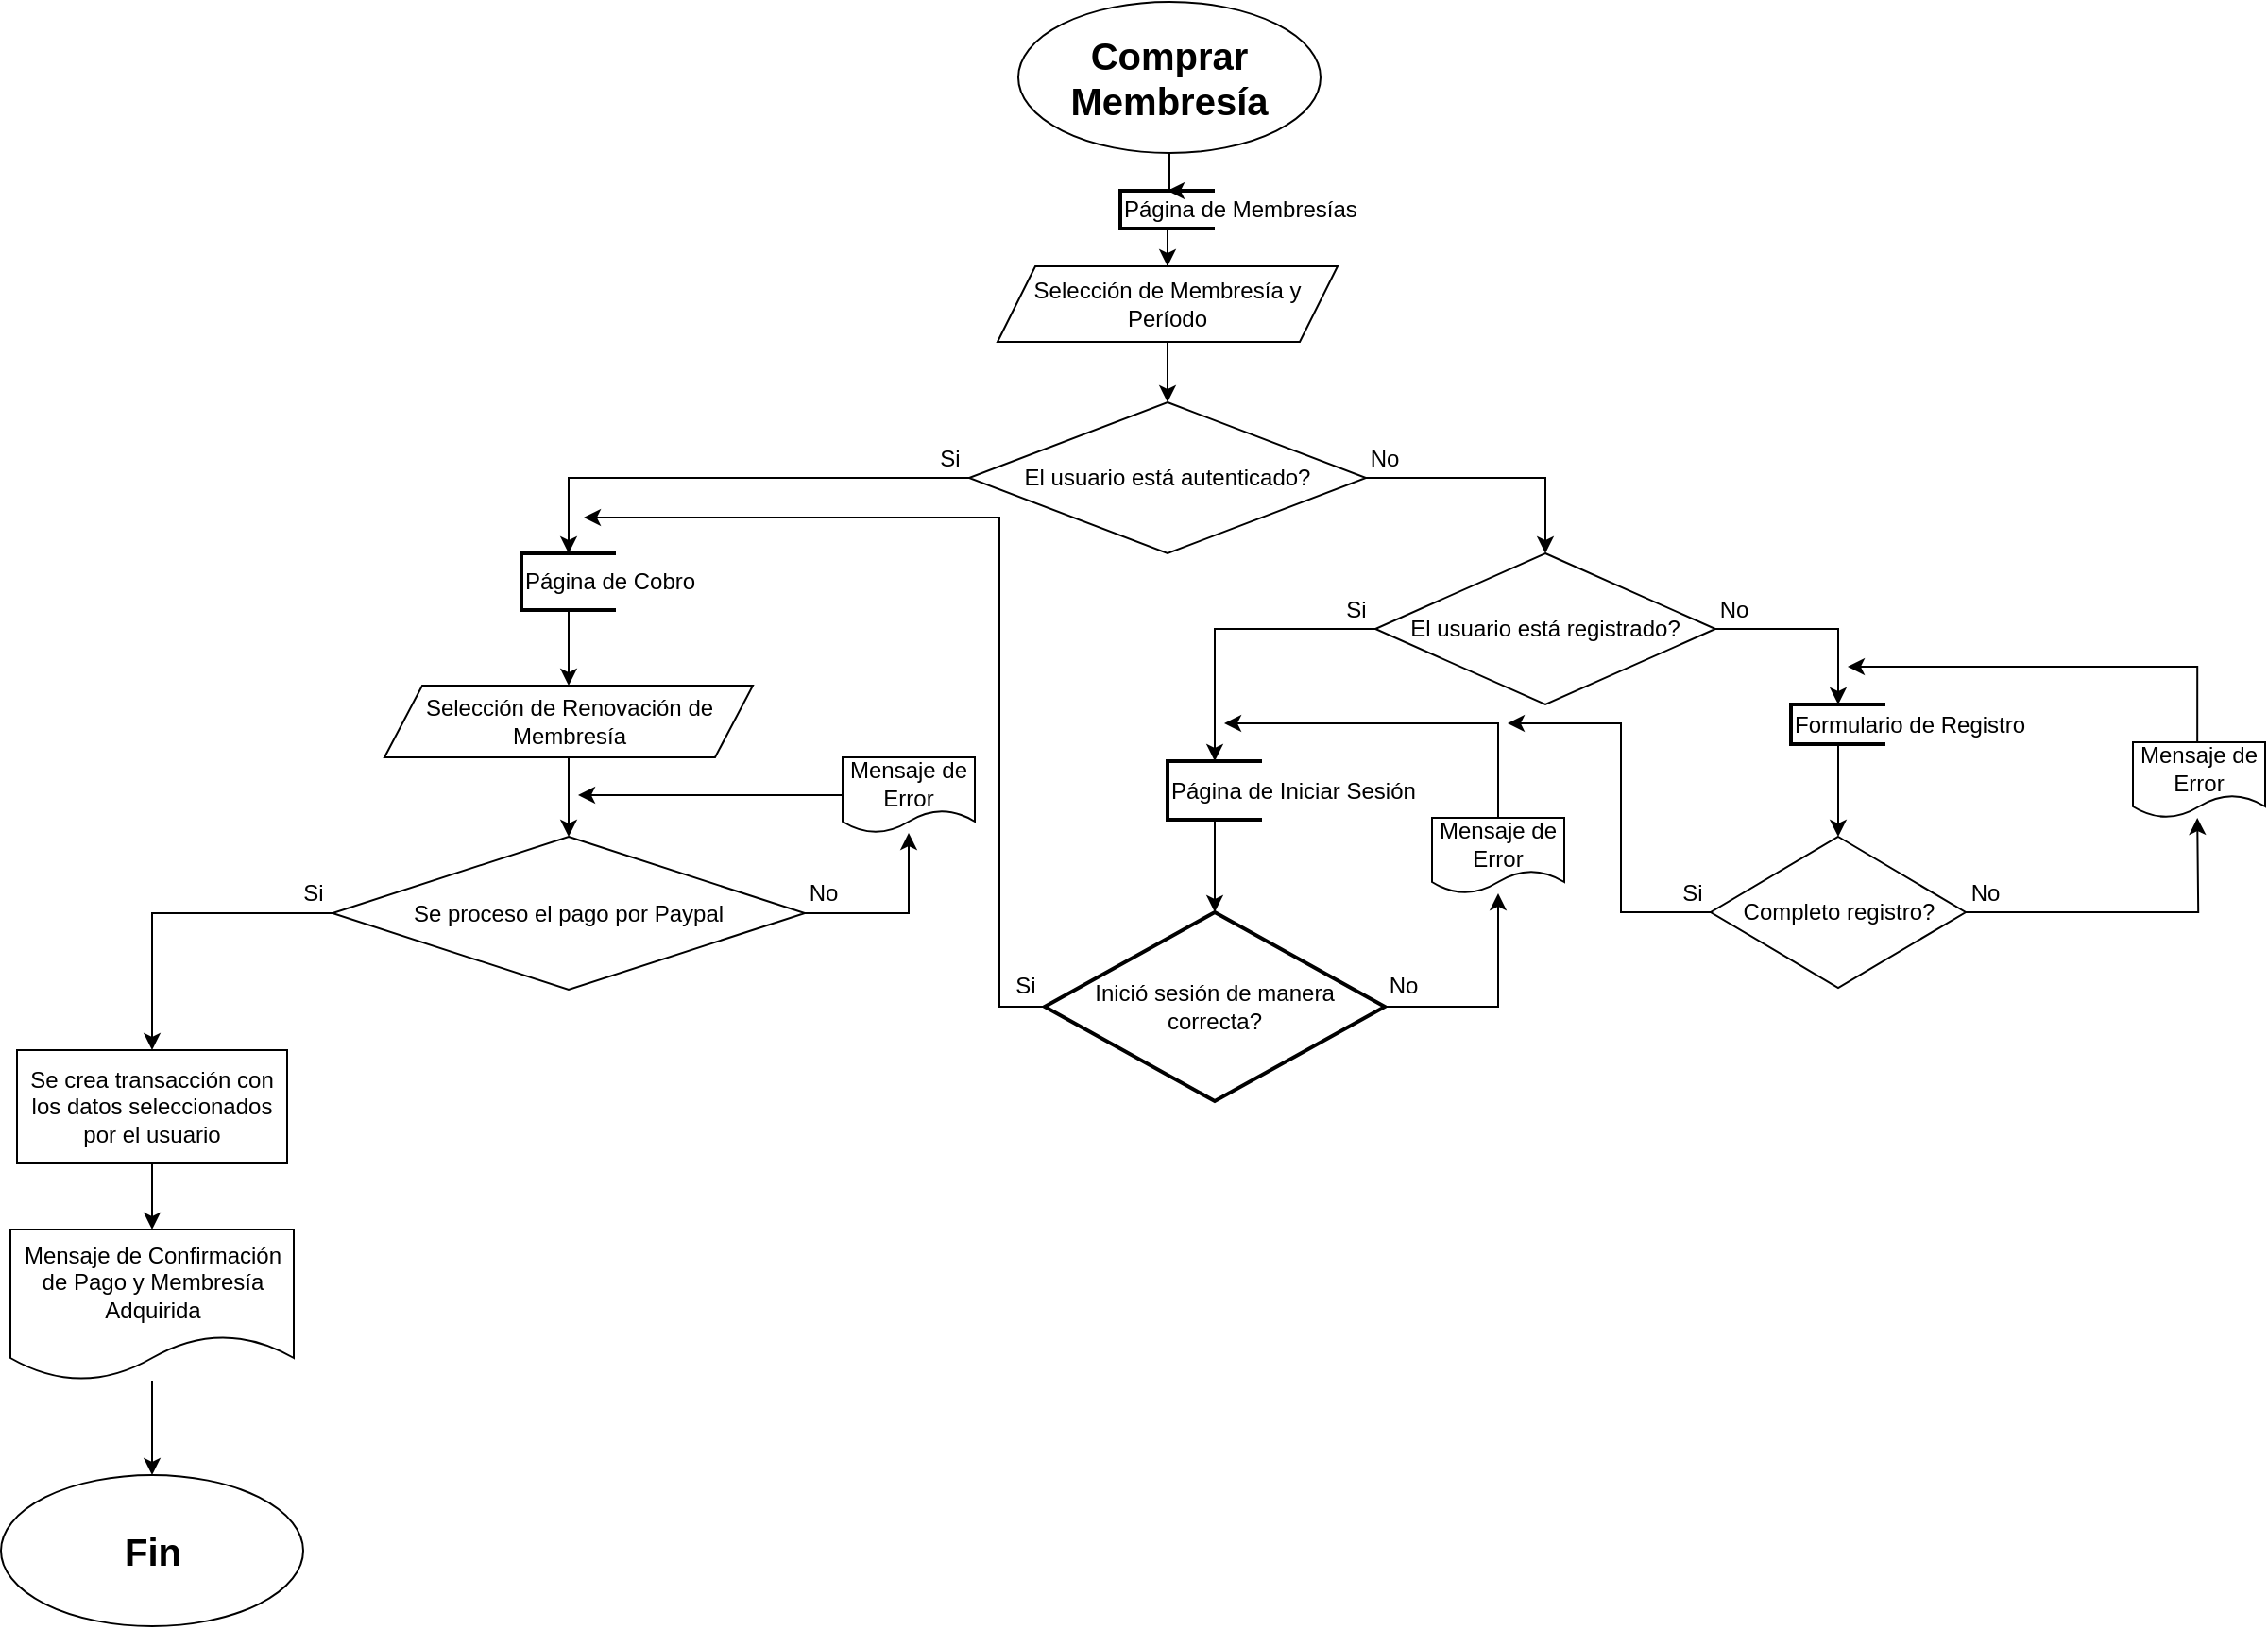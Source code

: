 <mxfile version="21.7.5" type="github">
  <diagram name="Page-1" id="yc520S285fIfnYpyq5dQ">
    <mxGraphModel dx="2080" dy="478" grid="1" gridSize="10" guides="1" tooltips="1" connect="1" arrows="1" fold="1" page="1" pageScale="1" pageWidth="1200" pageHeight="1169" math="0" shadow="0">
      <root>
        <mxCell id="0" />
        <mxCell id="1" parent="0" />
        <mxCell id="NAVXKliJI1FKaE1Nxbga-1" value="Comprar Membresía" style="ellipse;whiteSpace=wrap;html=1;fontSize=20;fontStyle=1" parent="1" vertex="1">
          <mxGeometry x="520" y="30" width="160" height="80" as="geometry" />
        </mxCell>
        <mxCell id="yyUsBIvHMFdUN7dhFQf3-10" style="edgeStyle=orthogonalEdgeStyle;rounded=0;orthogonalLoop=1;jettySize=auto;html=1;entryX=0.5;entryY=0;entryDx=0;entryDy=0;" parent="1" source="yyUsBIvHMFdUN7dhFQf3-1" target="yyUsBIvHMFdUN7dhFQf3-3" edge="1">
          <mxGeometry relative="1" as="geometry" />
        </mxCell>
        <mxCell id="yyUsBIvHMFdUN7dhFQf3-44" style="edgeStyle=orthogonalEdgeStyle;rounded=0;orthogonalLoop=1;jettySize=auto;html=1;entryX=0.5;entryY=0;entryDx=0;entryDy=0;" parent="1" source="yyUsBIvHMFdUN7dhFQf3-68" target="yyUsBIvHMFdUN7dhFQf3-43" edge="1">
          <mxGeometry relative="1" as="geometry" />
        </mxCell>
        <mxCell id="yyUsBIvHMFdUN7dhFQf3-1" value="El usuario está autenticado?" style="rhombus;whiteSpace=wrap;html=1;" parent="1" vertex="1">
          <mxGeometry x="494" y="242" width="210" height="80" as="geometry" />
        </mxCell>
        <mxCell id="yyUsBIvHMFdUN7dhFQf3-8" style="edgeStyle=orthogonalEdgeStyle;rounded=0;orthogonalLoop=1;jettySize=auto;html=1;entryX=0.5;entryY=0;entryDx=0;entryDy=0;entryPerimeter=0;" parent="1" source="yyUsBIvHMFdUN7dhFQf3-3" target="yyUsBIvHMFdUN7dhFQf3-7" edge="1">
          <mxGeometry relative="1" as="geometry" />
        </mxCell>
        <mxCell id="yyUsBIvHMFdUN7dhFQf3-20" style="edgeStyle=orthogonalEdgeStyle;rounded=0;orthogonalLoop=1;jettySize=auto;html=1;entryX=0.5;entryY=0;entryDx=0;entryDy=0;entryPerimeter=0;" parent="1" source="yyUsBIvHMFdUN7dhFQf3-3" target="yyUsBIvHMFdUN7dhFQf3-18" edge="1">
          <mxGeometry relative="1" as="geometry" />
        </mxCell>
        <mxCell id="yyUsBIvHMFdUN7dhFQf3-3" value="El usuario está registrado?" style="rhombus;whiteSpace=wrap;html=1;" parent="1" vertex="1">
          <mxGeometry x="709" y="322" width="180" height="80" as="geometry" />
        </mxCell>
        <mxCell id="yyUsBIvHMFdUN7dhFQf3-11" value="" style="edgeStyle=orthogonalEdgeStyle;rounded=0;orthogonalLoop=1;jettySize=auto;html=1;" parent="1" source="yyUsBIvHMFdUN7dhFQf3-7" target="yyUsBIvHMFdUN7dhFQf3-9" edge="1">
          <mxGeometry relative="1" as="geometry" />
        </mxCell>
        <mxCell id="yyUsBIvHMFdUN7dhFQf3-7" value="Formulario de Registro" style="strokeWidth=2;html=1;shape=mxgraph.flowchart.annotation_1;align=left;pointerEvents=1;" parent="1" vertex="1">
          <mxGeometry x="929" y="402" width="50" height="21" as="geometry" />
        </mxCell>
        <mxCell id="yyUsBIvHMFdUN7dhFQf3-14" style="edgeStyle=orthogonalEdgeStyle;rounded=0;orthogonalLoop=1;jettySize=auto;html=1;" parent="1" source="yyUsBIvHMFdUN7dhFQf3-9" edge="1">
          <mxGeometry relative="1" as="geometry">
            <mxPoint x="1144.091" y="462" as="targetPoint" />
          </mxGeometry>
        </mxCell>
        <mxCell id="yyUsBIvHMFdUN7dhFQf3-27" style="edgeStyle=orthogonalEdgeStyle;rounded=0;orthogonalLoop=1;jettySize=auto;html=1;" parent="1" source="yyUsBIvHMFdUN7dhFQf3-9" edge="1">
          <mxGeometry relative="1" as="geometry">
            <mxPoint x="779" y="412" as="targetPoint" />
            <Array as="points">
              <mxPoint x="839" y="512" />
              <mxPoint x="839" y="412" />
            </Array>
          </mxGeometry>
        </mxCell>
        <mxCell id="yyUsBIvHMFdUN7dhFQf3-9" value="Completo registro?" style="rhombus;whiteSpace=wrap;html=1;" parent="1" vertex="1">
          <mxGeometry x="886.5" y="472" width="135" height="80" as="geometry" />
        </mxCell>
        <mxCell id="yyUsBIvHMFdUN7dhFQf3-12" value="No" style="text;html=1;strokeColor=none;fillColor=none;align=center;verticalAlign=middle;whiteSpace=wrap;rounded=0;" parent="1" vertex="1">
          <mxGeometry x="704" y="262" width="20" height="20" as="geometry" />
        </mxCell>
        <mxCell id="yyUsBIvHMFdUN7dhFQf3-15" style="edgeStyle=orthogonalEdgeStyle;rounded=0;orthogonalLoop=1;jettySize=auto;html=1;" parent="1" edge="1">
          <mxGeometry relative="1" as="geometry">
            <mxPoint x="959" y="382" as="targetPoint" />
            <mxPoint x="1144.091" y="422" as="sourcePoint" />
            <Array as="points">
              <mxPoint x="1144" y="382" />
            </Array>
          </mxGeometry>
        </mxCell>
        <mxCell id="yyUsBIvHMFdUN7dhFQf3-13" value="Mensaje de Error" style="shape=document;whiteSpace=wrap;html=1;boundedLbl=1;" parent="1" vertex="1">
          <mxGeometry x="1110" y="422" width="70" height="40" as="geometry" />
        </mxCell>
        <mxCell id="yyUsBIvHMFdUN7dhFQf3-16" value="No" style="text;html=1;strokeColor=none;fillColor=none;align=center;verticalAlign=middle;whiteSpace=wrap;rounded=0;" parent="1" vertex="1">
          <mxGeometry x="1021.5" y="492" width="20" height="20" as="geometry" />
        </mxCell>
        <mxCell id="yyUsBIvHMFdUN7dhFQf3-36" value="" style="edgeStyle=orthogonalEdgeStyle;rounded=0;orthogonalLoop=1;jettySize=auto;html=1;" parent="1" source="yyUsBIvHMFdUN7dhFQf3-18" target="yyUsBIvHMFdUN7dhFQf3-21" edge="1">
          <mxGeometry relative="1" as="geometry" />
        </mxCell>
        <mxCell id="yyUsBIvHMFdUN7dhFQf3-18" value="Página de Iniciar Sesión" style="strokeWidth=2;html=1;shape=mxgraph.flowchart.annotation_1;align=left;pointerEvents=1;" parent="1" vertex="1">
          <mxGeometry x="599" y="432" width="50" height="31" as="geometry" />
        </mxCell>
        <mxCell id="yyUsBIvHMFdUN7dhFQf3-24" style="edgeStyle=orthogonalEdgeStyle;rounded=0;orthogonalLoop=1;jettySize=auto;html=1;" parent="1" source="yyUsBIvHMFdUN7dhFQf3-21" target="yyUsBIvHMFdUN7dhFQf3-23" edge="1">
          <mxGeometry relative="1" as="geometry" />
        </mxCell>
        <mxCell id="yyUsBIvHMFdUN7dhFQf3-63" style="edgeStyle=orthogonalEdgeStyle;rounded=0;orthogonalLoop=1;jettySize=auto;html=1;" parent="1" source="yyUsBIvHMFdUN7dhFQf3-21" edge="1">
          <mxGeometry relative="1" as="geometry">
            <mxPoint x="290" y="303" as="targetPoint" />
            <Array as="points">
              <mxPoint x="510" y="562" />
              <mxPoint x="510" y="303" />
            </Array>
          </mxGeometry>
        </mxCell>
        <mxCell id="yyUsBIvHMFdUN7dhFQf3-21" value="Inició sesión de manera correcta?" style="strokeWidth=2;html=1;shape=mxgraph.flowchart.decision;whiteSpace=wrap;align=center;verticalAlign=middle;fontSize=12;" parent="1" vertex="1">
          <mxGeometry x="534" y="512" width="180" height="100" as="geometry" />
        </mxCell>
        <mxCell id="yyUsBIvHMFdUN7dhFQf3-26" style="edgeStyle=orthogonalEdgeStyle;rounded=0;orthogonalLoop=1;jettySize=auto;html=1;" parent="1" source="yyUsBIvHMFdUN7dhFQf3-23" edge="1">
          <mxGeometry relative="1" as="geometry">
            <mxPoint x="629" y="412" as="targetPoint" />
            <Array as="points">
              <mxPoint x="774" y="412" />
              <mxPoint x="629" y="412" />
            </Array>
          </mxGeometry>
        </mxCell>
        <mxCell id="yyUsBIvHMFdUN7dhFQf3-23" value="Mensaje de Error" style="shape=document;whiteSpace=wrap;html=1;boundedLbl=1;" parent="1" vertex="1">
          <mxGeometry x="739" y="462" width="70" height="40" as="geometry" />
        </mxCell>
        <mxCell id="yyUsBIvHMFdUN7dhFQf3-28" value="No" style="text;html=1;strokeColor=none;fillColor=none;align=center;verticalAlign=middle;whiteSpace=wrap;rounded=0;" parent="1" vertex="1">
          <mxGeometry x="889" y="342" width="20" height="20" as="geometry" />
        </mxCell>
        <mxCell id="yyUsBIvHMFdUN7dhFQf3-29" value="No" style="text;html=1;strokeColor=none;fillColor=none;align=center;verticalAlign=middle;whiteSpace=wrap;rounded=0;" parent="1" vertex="1">
          <mxGeometry x="714" y="541" width="20" height="20" as="geometry" />
        </mxCell>
        <mxCell id="yyUsBIvHMFdUN7dhFQf3-32" value="Si" style="text;html=1;strokeColor=none;fillColor=none;align=center;verticalAlign=middle;whiteSpace=wrap;rounded=0;" parent="1" vertex="1">
          <mxGeometry x="866.5" y="492" width="20" height="20" as="geometry" />
        </mxCell>
        <mxCell id="yyUsBIvHMFdUN7dhFQf3-34" value="Si" style="text;html=1;strokeColor=none;fillColor=none;align=center;verticalAlign=middle;whiteSpace=wrap;rounded=0;" parent="1" vertex="1">
          <mxGeometry x="689" y="342" width="20" height="20" as="geometry" />
        </mxCell>
        <mxCell id="yyUsBIvHMFdUN7dhFQf3-40" value="" style="edgeStyle=orthogonalEdgeStyle;rounded=0;orthogonalLoop=1;jettySize=auto;html=1;entryX=0.5;entryY=0;entryDx=0;entryDy=0;" parent="1" source="NAVXKliJI1FKaE1Nxbga-1" target="yyUsBIvHMFdUN7dhFQf3-38" edge="1">
          <mxGeometry relative="1" as="geometry">
            <mxPoint x="600" y="110" as="sourcePoint" />
            <mxPoint x="599" y="330" as="targetPoint" />
          </mxGeometry>
        </mxCell>
        <mxCell id="yyUsBIvHMFdUN7dhFQf3-66" value="" style="edgeStyle=orthogonalEdgeStyle;rounded=0;orthogonalLoop=1;jettySize=auto;html=1;" parent="1" source="yyUsBIvHMFdUN7dhFQf3-38" target="yyUsBIvHMFdUN7dhFQf3-64" edge="1">
          <mxGeometry relative="1" as="geometry" />
        </mxCell>
        <mxCell id="yyUsBIvHMFdUN7dhFQf3-38" value="Página de Membresías" style="strokeWidth=2;html=1;shape=mxgraph.flowchart.annotation_1;align=left;pointerEvents=1;" parent="1" vertex="1">
          <mxGeometry x="574" y="130" width="50" height="20" as="geometry" />
        </mxCell>
        <mxCell id="yyUsBIvHMFdUN7dhFQf3-55" style="edgeStyle=orthogonalEdgeStyle;rounded=0;orthogonalLoop=1;jettySize=auto;html=1;" parent="1" source="yyUsBIvHMFdUN7dhFQf3-43" target="yyUsBIvHMFdUN7dhFQf3-50" edge="1">
          <mxGeometry relative="1" as="geometry" />
        </mxCell>
        <mxCell id="yyUsBIvHMFdUN7dhFQf3-76" style="edgeStyle=orthogonalEdgeStyle;rounded=0;orthogonalLoop=1;jettySize=auto;html=1;entryX=0.5;entryY=0;entryDx=0;entryDy=0;" parent="1" source="yyUsBIvHMFdUN7dhFQf3-43" target="yyUsBIvHMFdUN7dhFQf3-71" edge="1">
          <mxGeometry relative="1" as="geometry" />
        </mxCell>
        <mxCell id="yyUsBIvHMFdUN7dhFQf3-43" value="Se proceso el pago por Paypal" style="rhombus;whiteSpace=wrap;html=1;" parent="1" vertex="1">
          <mxGeometry x="157" y="472" width="250" height="81" as="geometry" />
        </mxCell>
        <mxCell id="yyUsBIvHMFdUN7dhFQf3-48" value="" style="edgeStyle=orthogonalEdgeStyle;rounded=0;orthogonalLoop=1;jettySize=auto;html=1;entryX=0.5;entryY=0;entryDx=0;entryDy=0;" parent="1" source="yyUsBIvHMFdUN7dhFQf3-1" target="yyUsBIvHMFdUN7dhFQf3-47" edge="1">
          <mxGeometry relative="1" as="geometry">
            <mxPoint x="494" y="282" as="sourcePoint" />
            <mxPoint x="245" y="402" as="targetPoint" />
          </mxGeometry>
        </mxCell>
        <mxCell id="yyUsBIvHMFdUN7dhFQf3-47" value="Página de Cobro" style="strokeWidth=2;html=1;shape=mxgraph.flowchart.annotation_1;align=left;pointerEvents=1;" parent="1" vertex="1">
          <mxGeometry x="257" y="322" width="50" height="30" as="geometry" />
        </mxCell>
        <mxCell id="yyUsBIvHMFdUN7dhFQf3-53" style="edgeStyle=orthogonalEdgeStyle;rounded=0;orthogonalLoop=1;jettySize=auto;html=1;" parent="1" source="yyUsBIvHMFdUN7dhFQf3-50" edge="1">
          <mxGeometry relative="1" as="geometry">
            <mxPoint x="287" y="450" as="targetPoint" />
          </mxGeometry>
        </mxCell>
        <mxCell id="yyUsBIvHMFdUN7dhFQf3-50" value="Mensaje de Error" style="shape=document;whiteSpace=wrap;html=1;boundedLbl=1;" parent="1" vertex="1">
          <mxGeometry x="427" y="430" width="70" height="40" as="geometry" />
        </mxCell>
        <mxCell id="yyUsBIvHMFdUN7dhFQf3-56" value="No" style="text;html=1;strokeColor=none;fillColor=none;align=center;verticalAlign=middle;whiteSpace=wrap;rounded=0;" parent="1" vertex="1">
          <mxGeometry x="407" y="492" width="20" height="20" as="geometry" />
        </mxCell>
        <mxCell id="yyUsBIvHMFdUN7dhFQf3-58" value="Si" style="text;html=1;strokeColor=none;fillColor=none;align=center;verticalAlign=middle;whiteSpace=wrap;rounded=0;" parent="1" vertex="1">
          <mxGeometry x="474" y="262" width="20" height="20" as="geometry" />
        </mxCell>
        <mxCell id="yyUsBIvHMFdUN7dhFQf3-60" value="Si" style="text;html=1;strokeColor=none;fillColor=none;align=center;verticalAlign=middle;whiteSpace=wrap;rounded=0;" parent="1" vertex="1">
          <mxGeometry x="137" y="492" width="20" height="20" as="geometry" />
        </mxCell>
        <mxCell id="yyUsBIvHMFdUN7dhFQf3-65" style="edgeStyle=orthogonalEdgeStyle;rounded=0;orthogonalLoop=1;jettySize=auto;html=1;entryX=0.5;entryY=0;entryDx=0;entryDy=0;" parent="1" source="yyUsBIvHMFdUN7dhFQf3-64" target="yyUsBIvHMFdUN7dhFQf3-1" edge="1">
          <mxGeometry relative="1" as="geometry" />
        </mxCell>
        <mxCell id="yyUsBIvHMFdUN7dhFQf3-64" value="Selección de Membresía y Período" style="shape=parallelogram;perimeter=parallelogramPerimeter;whiteSpace=wrap;html=1;fixedSize=1;" parent="1" vertex="1">
          <mxGeometry x="509" y="170" width="180" height="40" as="geometry" />
        </mxCell>
        <mxCell id="yyUsBIvHMFdUN7dhFQf3-69" value="" style="edgeStyle=orthogonalEdgeStyle;rounded=0;orthogonalLoop=1;jettySize=auto;html=1;entryX=0.5;entryY=0;entryDx=0;entryDy=0;" parent="1" source="yyUsBIvHMFdUN7dhFQf3-47" target="yyUsBIvHMFdUN7dhFQf3-68" edge="1">
          <mxGeometry relative="1" as="geometry">
            <mxPoint x="282" y="352" as="sourcePoint" />
            <mxPoint x="282" y="522" as="targetPoint" />
          </mxGeometry>
        </mxCell>
        <mxCell id="yyUsBIvHMFdUN7dhFQf3-68" value="Selección de Renovación de Membresía" style="shape=parallelogram;perimeter=parallelogramPerimeter;whiteSpace=wrap;html=1;fixedSize=1;" parent="1" vertex="1">
          <mxGeometry x="184.5" y="392" width="195" height="38" as="geometry" />
        </mxCell>
        <mxCell id="yyUsBIvHMFdUN7dhFQf3-77" value="" style="edgeStyle=orthogonalEdgeStyle;rounded=0;orthogonalLoop=1;jettySize=auto;html=1;" parent="1" source="yyUsBIvHMFdUN7dhFQf3-71" target="yyUsBIvHMFdUN7dhFQf3-74" edge="1">
          <mxGeometry relative="1" as="geometry" />
        </mxCell>
        <mxCell id="yyUsBIvHMFdUN7dhFQf3-71" value="Se crea transacción con los datos seleccionados por el usuario" style="rounded=0;whiteSpace=wrap;html=1;" parent="1" vertex="1">
          <mxGeometry x="-10" y="585" width="143" height="60" as="geometry" />
        </mxCell>
        <mxCell id="yyUsBIvHMFdUN7dhFQf3-79" style="edgeStyle=orthogonalEdgeStyle;rounded=0;orthogonalLoop=1;jettySize=auto;html=1;" parent="1" source="yyUsBIvHMFdUN7dhFQf3-74" target="yyUsBIvHMFdUN7dhFQf3-75" edge="1">
          <mxGeometry relative="1" as="geometry" />
        </mxCell>
        <mxCell id="yyUsBIvHMFdUN7dhFQf3-74" value="Mensaje de Confirmación de Pago y Membresía Adquirida" style="shape=document;whiteSpace=wrap;html=1;boundedLbl=1;" parent="1" vertex="1">
          <mxGeometry x="-13.5" y="680" width="150" height="80" as="geometry" />
        </mxCell>
        <mxCell id="yyUsBIvHMFdUN7dhFQf3-75" value="Fin" style="ellipse;whiteSpace=wrap;html=1;fontSize=20;fontStyle=1" parent="1" vertex="1">
          <mxGeometry x="-18.5" y="810" width="160" height="80" as="geometry" />
        </mxCell>
        <mxCell id="yyUsBIvHMFdUN7dhFQf3-80" value="Si" style="text;html=1;strokeColor=none;fillColor=none;align=center;verticalAlign=middle;whiteSpace=wrap;rounded=0;" parent="1" vertex="1">
          <mxGeometry x="514" y="541" width="20" height="20" as="geometry" />
        </mxCell>
      </root>
    </mxGraphModel>
  </diagram>
</mxfile>
